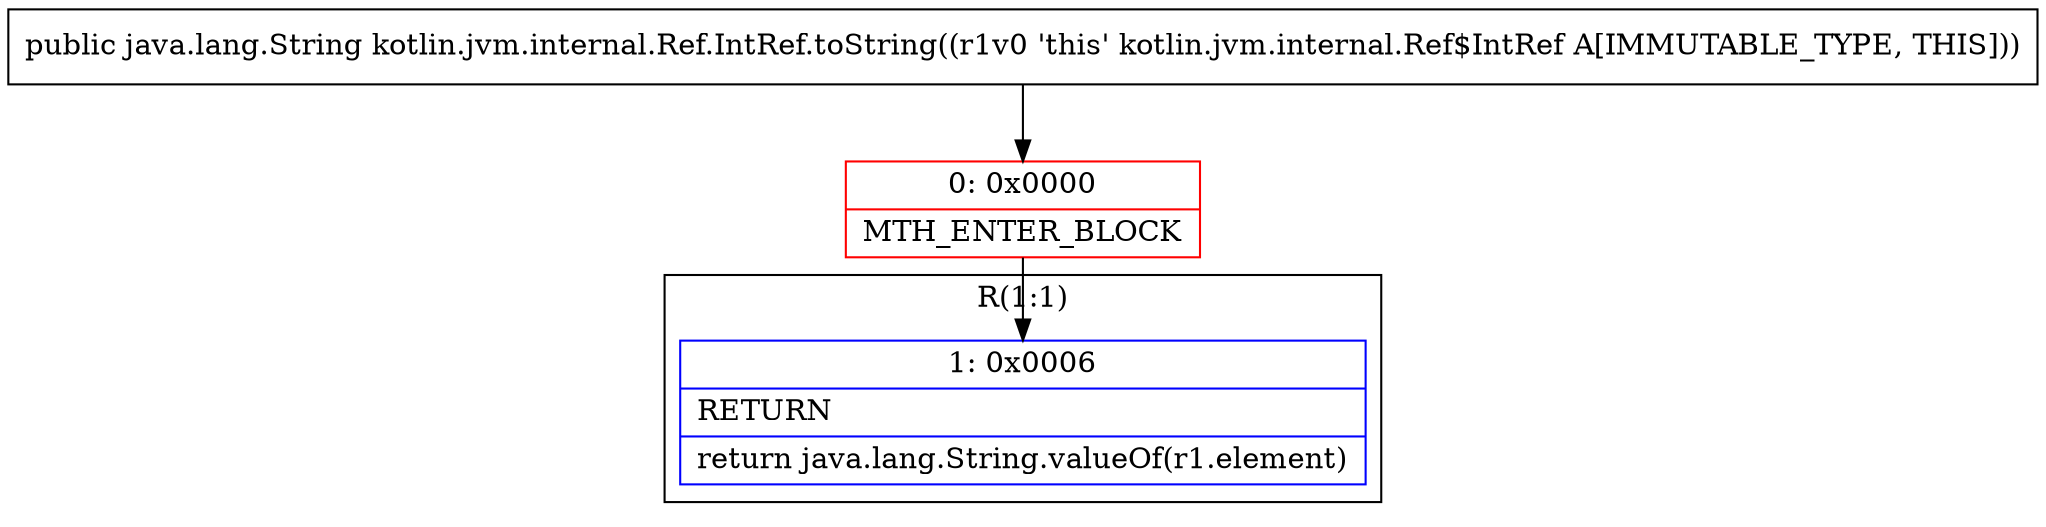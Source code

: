 digraph "CFG forkotlin.jvm.internal.Ref.IntRef.toString()Ljava\/lang\/String;" {
subgraph cluster_Region_191546630 {
label = "R(1:1)";
node [shape=record,color=blue];
Node_1 [shape=record,label="{1\:\ 0x0006|RETURN\l|return java.lang.String.valueOf(r1.element)\l}"];
}
Node_0 [shape=record,color=red,label="{0\:\ 0x0000|MTH_ENTER_BLOCK\l}"];
MethodNode[shape=record,label="{public java.lang.String kotlin.jvm.internal.Ref.IntRef.toString((r1v0 'this' kotlin.jvm.internal.Ref$IntRef A[IMMUTABLE_TYPE, THIS])) }"];
MethodNode -> Node_0;
Node_0 -> Node_1;
}


